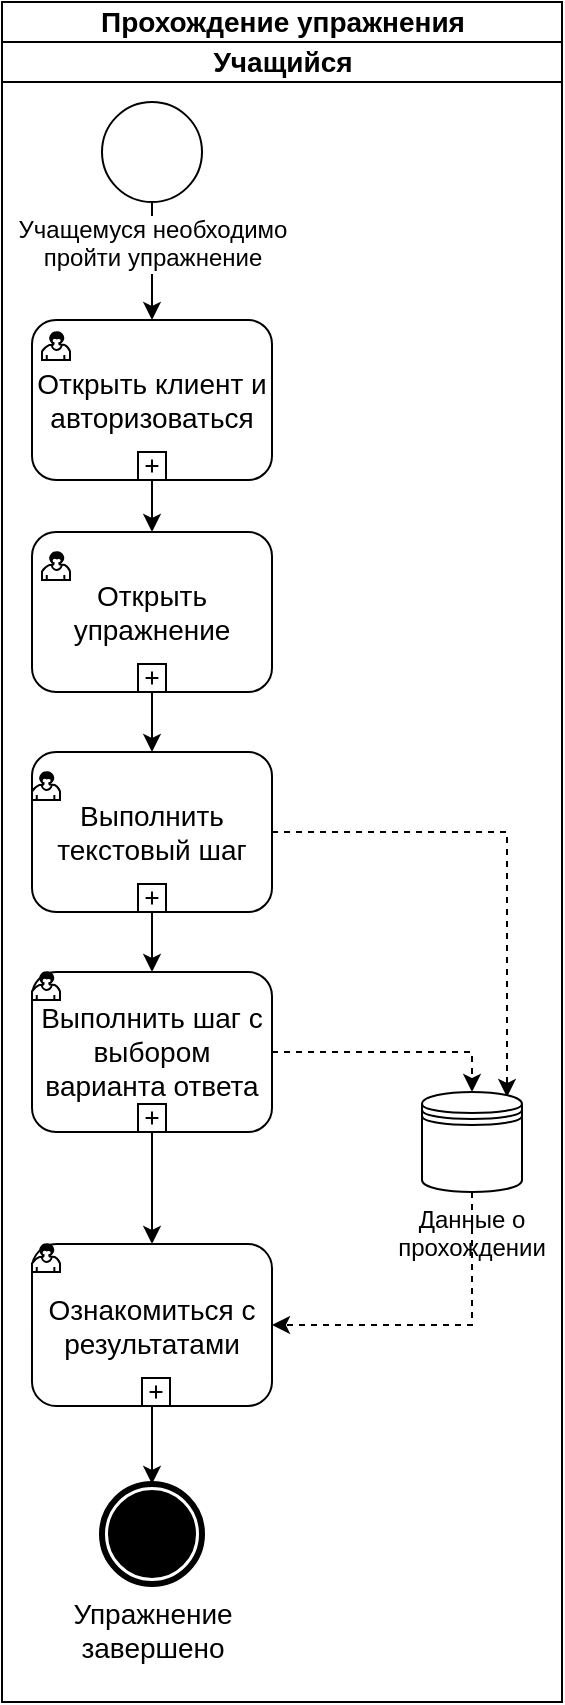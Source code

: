 <mxfile version="20.8.16" type="device" pages="2"><diagram id="_g3qmmm-SZjTBoa4FpKw" name="Страница 1"><mxGraphModel dx="2314" dy="1204" grid="1" gridSize="10" guides="1" tooltips="1" connect="1" arrows="1" fold="1" page="1" pageScale="1" pageWidth="1169" pageHeight="827" math="0" shadow="0"><root><mxCell id="0"/><mxCell id="1" parent="0"/><mxCell id="TVMNnkMQipMRoU5bJAGs-23" value="Прохождение упражнения" style="swimlane;html=1;childLayout=stackLayout;resizeParent=1;resizeParentMax=0;startSize=20;fontSize=14;" parent="1" vertex="1"><mxGeometry x="90" y="30" width="280" height="850" as="geometry"/></mxCell><mxCell id="TVMNnkMQipMRoU5bJAGs-24" value="Учащийся" style="swimlane;html=1;startSize=20;fontSize=14;" parent="TVMNnkMQipMRoU5bJAGs-23" vertex="1"><mxGeometry y="20" width="280" height="830" as="geometry"/></mxCell><mxCell id="TVMNnkMQipMRoU5bJAGs-6" value="Открыть клиент и авторизоваться" style="shape=ext;rounded=1;html=1;whiteSpace=wrap;fontSize=14;" parent="TVMNnkMQipMRoU5bJAGs-24" vertex="1"><mxGeometry x="15" y="139" width="120" height="80" as="geometry"/></mxCell><mxCell id="buVEQ2unxCLcgvNk33Gq-68" value="" style="html=1;shape=plus;outlineConnect=0;fontSize=14;" parent="TVMNnkMQipMRoU5bJAGs-24" vertex="1"><mxGeometry x="68" y="205" width="14" height="14" as="geometry"/></mxCell><mxCell id="TVMNnkMQipMRoU5bJAGs-8" value="Открыть упражнение" style="shape=ext;rounded=1;html=1;whiteSpace=wrap;fontSize=14;" parent="TVMNnkMQipMRoU5bJAGs-24" vertex="1"><mxGeometry x="15" y="245" width="120" height="80" as="geometry"/></mxCell><mxCell id="VrTLgIiLVujPWXTdWqBj-1" style="edgeStyle=orthogonalEdgeStyle;rounded=0;orthogonalLoop=1;jettySize=auto;html=1;exitX=1;exitY=0.5;exitDx=0;exitDy=0;entryX=0.85;entryY=0.05;entryDx=0;entryDy=0;entryPerimeter=0;dashed=1;" parent="TVMNnkMQipMRoU5bJAGs-24" source="TVMNnkMQipMRoU5bJAGs-14" target="vKLUiGGMKhG6Z8U83UUs-26" edge="1"><mxGeometry relative="1" as="geometry"/></mxCell><mxCell id="TVMNnkMQipMRoU5bJAGs-14" value="Выполнить текстовый шаг" style="shape=ext;rounded=1;html=1;whiteSpace=wrap;fontSize=14;" parent="TVMNnkMQipMRoU5bJAGs-24" vertex="1"><mxGeometry x="15" y="355" width="120" height="80" as="geometry"/></mxCell><mxCell id="vKLUiGGMKhG6Z8U83UUs-27" style="edgeStyle=orthogonalEdgeStyle;rounded=0;orthogonalLoop=1;jettySize=auto;html=1;exitX=1;exitY=0.5;exitDx=0;exitDy=0;entryX=0.5;entryY=0;entryDx=0;entryDy=0;dashed=1;" parent="TVMNnkMQipMRoU5bJAGs-24" source="TVMNnkMQipMRoU5bJAGs-16" target="vKLUiGGMKhG6Z8U83UUs-26" edge="1"><mxGeometry relative="1" as="geometry"/></mxCell><mxCell id="TVMNnkMQipMRoU5bJAGs-16" value="Выполнить шаг с выбором варианта ответа" style="shape=ext;rounded=1;html=1;whiteSpace=wrap;fontSize=14;" parent="TVMNnkMQipMRoU5bJAGs-24" vertex="1"><mxGeometry x="15" y="465" width="120" height="80" as="geometry"/></mxCell><mxCell id="buVEQ2unxCLcgvNk33Gq-62" value="" style="html=1;shape=plus;outlineConnect=0;fontSize=14;" parent="TVMNnkMQipMRoU5bJAGs-24" vertex="1"><mxGeometry x="68" y="531" width="14" height="14" as="geometry"/></mxCell><mxCell id="buVEQ2unxCLcgvNk33Gq-63" value="" style="html=1;shape=plus;outlineConnect=0;fontSize=14;" parent="TVMNnkMQipMRoU5bJAGs-24" vertex="1"><mxGeometry x="68" y="421" width="14" height="14" as="geometry"/></mxCell><mxCell id="buVEQ2unxCLcgvNk33Gq-12" value="" style="shape=mxgraph.bpmn.user_task;html=1;outlineConnect=0;fontSize=14;" parent="TVMNnkMQipMRoU5bJAGs-24" vertex="1"><mxGeometry x="15" y="465" width="14" height="14" as="geometry"/></mxCell><mxCell id="TVMNnkMQipMRoU5bJAGs-18" value="" style="shape=mxgraph.bpmn.user_task;html=1;outlineConnect=0;fontSize=14;" parent="TVMNnkMQipMRoU5bJAGs-24" vertex="1"><mxGeometry x="15" y="365" width="14" height="14" as="geometry"/></mxCell><mxCell id="TVMNnkMQipMRoU5bJAGs-44" style="edgeStyle=none;rounded=0;orthogonalLoop=1;jettySize=auto;html=1;exitX=0.5;exitY=1;exitDx=0;exitDy=0;entryX=0.5;entryY=0;entryDx=0;entryDy=0;fontSize=14;" parent="TVMNnkMQipMRoU5bJAGs-24" source="TVMNnkMQipMRoU5bJAGs-14" target="TVMNnkMQipMRoU5bJAGs-16" edge="1"><mxGeometry relative="1" as="geometry"/></mxCell><mxCell id="TVMNnkMQipMRoU5bJAGs-43" style="edgeStyle=none;rounded=0;orthogonalLoop=1;jettySize=auto;html=1;exitX=0.5;exitY=1;exitDx=0;exitDy=0;fontSize=14;" parent="TVMNnkMQipMRoU5bJAGs-24" source="TVMNnkMQipMRoU5bJAGs-8" target="TVMNnkMQipMRoU5bJAGs-14" edge="1"><mxGeometry relative="1" as="geometry"/></mxCell><mxCell id="TVMNnkMQipMRoU5bJAGs-9" value="" style="shape=mxgraph.bpmn.user_task;html=1;outlineConnect=0;fontSize=14;" parent="TVMNnkMQipMRoU5bJAGs-24" vertex="1"><mxGeometry x="20" y="255" width="14" height="14" as="geometry"/></mxCell><mxCell id="TVMNnkMQipMRoU5bJAGs-42" style="edgeStyle=none;rounded=0;orthogonalLoop=1;jettySize=auto;html=1;exitX=0.5;exitY=1;exitDx=0;exitDy=0;entryX=0.5;entryY=0;entryDx=0;entryDy=0;fontSize=14;" parent="TVMNnkMQipMRoU5bJAGs-24" source="TVMNnkMQipMRoU5bJAGs-6" target="TVMNnkMQipMRoU5bJAGs-8" edge="1"><mxGeometry relative="1" as="geometry"/></mxCell><mxCell id="TVMNnkMQipMRoU5bJAGs-7" value="" style="shape=mxgraph.bpmn.user_task;html=1;outlineConnect=0;fontSize=14;" parent="TVMNnkMQipMRoU5bJAGs-24" vertex="1"><mxGeometry x="20" y="145" width="14" height="14" as="geometry"/></mxCell><mxCell id="buVEQ2unxCLcgvNk33Gq-67" value="" style="html=1;shape=plus;outlineConnect=0;fontSize=14;" parent="TVMNnkMQipMRoU5bJAGs-24" vertex="1"><mxGeometry x="68" y="311" width="14" height="14" as="geometry"/></mxCell><mxCell id="vKLUiGGMKhG6Z8U83UUs-26" value="Данные о прохождении" style="shape=datastore;whiteSpace=wrap;html=1;labelPosition=center;verticalLabelPosition=bottom;align=center;verticalAlign=top;" parent="TVMNnkMQipMRoU5bJAGs-24" vertex="1"><mxGeometry x="210" y="525" width="50" height="50" as="geometry"/></mxCell><mxCell id="AYQg6O50h5mbAZ-UJvf4-2" style="edgeStyle=orthogonalEdgeStyle;rounded=0;orthogonalLoop=1;jettySize=auto;html=1;exitX=0.5;exitY=1;exitDx=0;exitDy=0;exitPerimeter=0;entryX=0.5;entryY=0;entryDx=0;entryDy=0;" edge="1" parent="TVMNnkMQipMRoU5bJAGs-24" source="AYQg6O50h5mbAZ-UJvf4-1" target="TVMNnkMQipMRoU5bJAGs-6"><mxGeometry relative="1" as="geometry"/></mxCell><mxCell id="AYQg6O50h5mbAZ-UJvf4-1" value="Учащемуся необходимо&lt;br&gt;пройти упражнение" style="points=[[0.145,0.145,0],[0.5,0,0],[0.855,0.145,0],[1,0.5,0],[0.855,0.855,0],[0.5,1,0],[0.145,0.855,0],[0,0.5,0]];shape=mxgraph.bpmn.event;html=1;verticalLabelPosition=bottom;labelBackgroundColor=#ffffff;verticalAlign=top;align=center;perimeter=ellipsePerimeter;outlineConnect=0;aspect=fixed;outline=standard;symbol=general;" vertex="1" parent="TVMNnkMQipMRoU5bJAGs-24"><mxGeometry x="50" y="30" width="50" height="50" as="geometry"/></mxCell><mxCell id="buVEQ2unxCLcgvNk33Gq-58" value="Ознакомиться с результатами" style="shape=ext;rounded=1;html=1;whiteSpace=wrap;fontSize=14;" parent="1" vertex="1"><mxGeometry x="105" y="651" width="120" height="81" as="geometry"/></mxCell><mxCell id="buVEQ2unxCLcgvNk33Gq-61" value="" style="shape=mxgraph.bpmn.user_task;html=1;outlineConnect=0;fontSize=14;" parent="1" vertex="1"><mxGeometry x="105" y="651" width="14" height="14" as="geometry"/></mxCell><mxCell id="TVMNnkMQipMRoU5bJAGs-61" value="Упражнение&lt;br&gt;завершено" style="shape=mxgraph.bpmn.shape;html=1;verticalLabelPosition=bottom;labelBackgroundColor=#ffffff;verticalAlign=top;align=center;perimeter=ellipsePerimeter;outlineConnect=0;outline=end;symbol=terminate;fontSize=14;" parent="1" vertex="1"><mxGeometry x="140" y="771" width="50" height="50" as="geometry"/></mxCell><mxCell id="buVEQ2unxCLcgvNk33Gq-59" style="edgeStyle=none;rounded=0;orthogonalLoop=1;jettySize=auto;html=1;exitX=0.5;exitY=1;exitDx=0;exitDy=0;entryX=0.5;entryY=0;entryDx=0;entryDy=0;fontSize=14;" parent="1" source="buVEQ2unxCLcgvNk33Gq-58" target="TVMNnkMQipMRoU5bJAGs-61" edge="1"><mxGeometry relative="1" as="geometry"><mxPoint x="496" y="661" as="sourcePoint"/><mxPoint x="230" y="711" as="targetPoint"/></mxGeometry></mxCell><mxCell id="buVEQ2unxCLcgvNk33Gq-65" value="" style="html=1;shape=plus;outlineConnect=0;fontSize=14;" parent="1" vertex="1"><mxGeometry x="160" y="718" width="14" height="14" as="geometry"/></mxCell><mxCell id="vKLUiGGMKhG6Z8U83UUs-28" style="edgeStyle=orthogonalEdgeStyle;rounded=0;orthogonalLoop=1;jettySize=auto;html=1;exitX=0.5;exitY=1;exitDx=0;exitDy=0;entryX=1;entryY=0.5;entryDx=0;entryDy=0;dashed=1;" parent="1" source="vKLUiGGMKhG6Z8U83UUs-26" target="buVEQ2unxCLcgvNk33Gq-58" edge="1"><mxGeometry relative="1" as="geometry"/></mxCell><mxCell id="vKLUiGGMKhG6Z8U83UUs-29" style="edgeStyle=orthogonalEdgeStyle;rounded=0;orthogonalLoop=1;jettySize=auto;html=1;exitX=0.5;exitY=1;exitDx=0;exitDy=0;entryX=0.5;entryY=0;entryDx=0;entryDy=0;" parent="1" source="TVMNnkMQipMRoU5bJAGs-16" target="buVEQ2unxCLcgvNk33Gq-58" edge="1"><mxGeometry relative="1" as="geometry"/></mxCell></root></mxGraphModel></diagram><diagram id="LqDdRL8LVFsTYrlg4c2N" name="Страница 2"><mxGraphModel dx="2314" dy="1204" grid="1" gridSize="10" guides="1" tooltips="1" connect="1" arrows="1" fold="1" page="1" pageScale="1" pageWidth="827" pageHeight="1169" math="0" shadow="0"><root><mxCell id="0"/><mxCell id="1" parent="0"/><mxCell id="4P0C_BxkNOnbKj-4teJM-1" value="Прохождение упражнения" style="swimlane;html=1;childLayout=stackLayout;resizeParent=1;resizeParentMax=0;startSize=20;fontSize=14;" parent="1" vertex="1"><mxGeometry x="450" y="20" width="420" height="960" as="geometry"/></mxCell><mxCell id="4P0C_BxkNOnbKj-4teJM-2" value="Учащийся" style="swimlane;html=1;startSize=20;fontSize=14;" parent="4P0C_BxkNOnbKj-4teJM-1" vertex="1"><mxGeometry y="20" width="260" height="940" as="geometry"/></mxCell><mxCell id="4P0C_BxkNOnbKj-4teJM-3" value="Ознакомиться с результатами" style="shape=ext;rounded=1;html=1;whiteSpace=wrap;fontSize=14;" parent="4P0C_BxkNOnbKj-4teJM-2" vertex="1"><mxGeometry x="20" y="723" width="120" height="81" as="geometry"/></mxCell><mxCell id="4P0C_BxkNOnbKj-4teJM-4" value="" style="shape=mxgraph.bpmn.user_task;html=1;outlineConnect=0;fontSize=14;" parent="4P0C_BxkNOnbKj-4teJM-2" vertex="1"><mxGeometry x="29" y="723" width="14" height="14" as="geometry"/></mxCell><mxCell id="4P0C_BxkNOnbKj-4teJM-5" style="edgeStyle=orthogonalEdgeStyle;rounded=0;orthogonalLoop=1;jettySize=auto;html=1;exitX=0.5;exitY=1;exitDx=0;exitDy=0;entryX=0.5;entryY=0;entryDx=0;entryDy=0;entryPerimeter=0;" parent="4P0C_BxkNOnbKj-4teJM-2" source="4P0C_BxkNOnbKj-4teJM-8" target="4P0C_BxkNOnbKj-4teJM-26" edge="1"><mxGeometry relative="1" as="geometry"/></mxCell><mxCell id="4P0C_BxkNOnbKj-4teJM-6" style="edgeStyle=orthogonalEdgeStyle;rounded=0;orthogonalLoop=1;jettySize=auto;html=1;exitX=1;exitY=0.5;exitDx=0;exitDy=0;entryX=0;entryY=0.5;entryDx=0;entryDy=0;dashed=1;" parent="4P0C_BxkNOnbKj-4teJM-2" source="4P0C_BxkNOnbKj-4teJM-8" target="4P0C_BxkNOnbKj-4teJM-24" edge="1"><mxGeometry relative="1" as="geometry"/></mxCell><mxCell id="4P0C_BxkNOnbKj-4teJM-7" style="edgeStyle=orthogonalEdgeStyle;rounded=0;orthogonalLoop=1;jettySize=auto;html=1;exitX=0.75;exitY=1;exitDx=0;exitDy=0;entryX=0.15;entryY=0.05;entryDx=0;entryDy=0;entryPerimeter=0;dashed=1;" parent="4P0C_BxkNOnbKj-4teJM-2" source="4P0C_BxkNOnbKj-4teJM-8" target="4P0C_BxkNOnbKj-4teJM-28" edge="1"><mxGeometry relative="1" as="geometry"/></mxCell><mxCell id="4P0C_BxkNOnbKj-4teJM-8" value="Выполнить шаг с произвольным ответом" style="shape=ext;rounded=1;html=1;whiteSpace=wrap;fontSize=14;" parent="4P0C_BxkNOnbKj-4teJM-2" vertex="1"><mxGeometry x="15" y="376" width="120" height="80" as="geometry"/></mxCell><mxCell id="4P0C_BxkNOnbKj-4teJM-9" value="" style="shape=mxgraph.bpmn.user_task;html=1;outlineConnect=0;fontSize=14;" parent="4P0C_BxkNOnbKj-4teJM-2" vertex="1"><mxGeometry x="15" y="376" width="14" height="14" as="geometry"/></mxCell><mxCell id="4P0C_BxkNOnbKj-4teJM-10" value="Открыть клиент и авторизоваться" style="shape=ext;rounded=1;html=1;whiteSpace=wrap;fontSize=14;" parent="4P0C_BxkNOnbKj-4teJM-2" vertex="1"><mxGeometry x="15" y="140" width="120" height="80" as="geometry"/></mxCell><mxCell id="4P0C_BxkNOnbKj-4teJM-11" value="" style="html=1;shape=plus;outlineConnect=0;fontSize=14;" parent="4P0C_BxkNOnbKj-4teJM-2" vertex="1"><mxGeometry x="68" y="206" width="14" height="14" as="geometry"/></mxCell><mxCell id="4P0C_BxkNOnbKj-4teJM-12" value="Открыть упражнение" style="shape=ext;rounded=1;html=1;whiteSpace=wrap;fontSize=14;" parent="4P0C_BxkNOnbKj-4teJM-2" vertex="1"><mxGeometry x="15" y="246" width="120" height="80" as="geometry"/></mxCell><mxCell id="4P0C_BxkNOnbKj-4teJM-13" value="" style="html=1;shape=plus;outlineConnect=0;fontSize=14;" parent="4P0C_BxkNOnbKj-4teJM-2" vertex="1"><mxGeometry x="68" y="442" width="14" height="14" as="geometry"/></mxCell><mxCell id="4P0C_BxkNOnbKj-4teJM-14" style="edgeStyle=none;rounded=0;orthogonalLoop=1;jettySize=auto;html=1;exitX=0.5;exitY=1;exitDx=0;exitDy=0;entryX=0.5;entryY=0;entryDx=0;entryDy=0;fontSize=14;" parent="4P0C_BxkNOnbKj-4teJM-2" source="4P0C_BxkNOnbKj-4teJM-12" target="4P0C_BxkNOnbKj-4teJM-8" edge="1"><mxGeometry relative="1" as="geometry"><mxPoint x="75.0" y="356" as="targetPoint"/></mxGeometry></mxCell><mxCell id="4P0C_BxkNOnbKj-4teJM-15" value="" style="shape=mxgraph.bpmn.user_task;html=1;outlineConnect=0;fontSize=14;" parent="4P0C_BxkNOnbKj-4teJM-2" vertex="1"><mxGeometry x="20" y="256" width="14" height="14" as="geometry"/></mxCell><mxCell id="4P0C_BxkNOnbKj-4teJM-16" style="edgeStyle=none;rounded=0;orthogonalLoop=1;jettySize=auto;html=1;exitX=0.5;exitY=1;exitDx=0;exitDy=0;entryX=0.5;entryY=0;entryDx=0;entryDy=0;fontSize=14;" parent="4P0C_BxkNOnbKj-4teJM-2" source="4P0C_BxkNOnbKj-4teJM-10" target="4P0C_BxkNOnbKj-4teJM-12" edge="1"><mxGeometry relative="1" as="geometry"/></mxCell><mxCell id="4P0C_BxkNOnbKj-4teJM-17" value="" style="shape=mxgraph.bpmn.user_task;html=1;outlineConnect=0;fontSize=14;" parent="4P0C_BxkNOnbKj-4teJM-2" vertex="1"><mxGeometry x="20" y="146" width="14" height="14" as="geometry"/></mxCell><mxCell id="4P0C_BxkNOnbKj-4teJM-18" style="edgeStyle=none;rounded=0;orthogonalLoop=1;jettySize=auto;html=1;exitX=0.5;exitY=1;exitDx=0;exitDy=0;entryX=0.5;entryY=0;entryDx=0;entryDy=0;fontSize=14;" parent="4P0C_BxkNOnbKj-4teJM-2" source="4P0C_BxkNOnbKj-4teJM-3" target="4P0C_BxkNOnbKj-4teJM-21" edge="1"><mxGeometry relative="1" as="geometry"><mxPoint x="406" y="656" as="sourcePoint"/><mxPoint x="140" y="706" as="targetPoint"/></mxGeometry></mxCell><mxCell id="4P0C_BxkNOnbKj-4teJM-19" value="" style="html=1;shape=plus;outlineConnect=0;fontSize=14;" parent="4P0C_BxkNOnbKj-4teJM-2" vertex="1"><mxGeometry x="73" y="789" width="14" height="14" as="geometry"/></mxCell><mxCell id="4P0C_BxkNOnbKj-4teJM-20" value="" style="html=1;shape=plus;outlineConnect=0;fontSize=14;" parent="4P0C_BxkNOnbKj-4teJM-2" vertex="1"><mxGeometry x="68" y="312" width="14" height="14" as="geometry"/></mxCell><mxCell id="4P0C_BxkNOnbKj-4teJM-21" value="Упражнение&lt;br&gt;завершено" style="shape=mxgraph.bpmn.shape;html=1;verticalLabelPosition=bottom;labelBackgroundColor=#ffffff;verticalAlign=top;align=center;perimeter=ellipsePerimeter;outlineConnect=0;outline=end;symbol=terminate;fontSize=14;" parent="4P0C_BxkNOnbKj-4teJM-2" vertex="1"><mxGeometry x="55" y="826" width="50" height="50" as="geometry"/></mxCell><mxCell id="4P0C_BxkNOnbKj-4teJM-22" style="edgeStyle=orthogonalEdgeStyle;rounded=0;orthogonalLoop=1;jettySize=auto;html=1;exitX=0.5;exitY=1;exitDx=0;exitDy=0;exitPerimeter=0;entryX=0.5;entryY=0;entryDx=0;entryDy=0;entryPerimeter=0;" parent="4P0C_BxkNOnbKj-4teJM-2" source="4P0C_BxkNOnbKj-4teJM-23" target="4P0C_BxkNOnbKj-4teJM-30" edge="1"><mxGeometry relative="1" as="geometry"/></mxCell><mxCell id="4P0C_BxkNOnbKj-4teJM-23" value="Ожидание проверки" style="points=[[0.145,0.145,0],[0.5,0,0],[0.855,0.145,0],[1,0.5,0],[0.855,0.855,0],[0.5,1,0],[0.145,0.855,0],[0,0.5,0]];shape=mxgraph.bpmn.event;html=1;verticalLabelPosition=bottom;labelBackgroundColor=#ffffff;verticalAlign=top;align=center;perimeter=ellipsePerimeter;outlineConnect=0;aspect=fixed;outline=boundInt;symbol=timer;" parent="4P0C_BxkNOnbKj-4teJM-2" vertex="1"><mxGeometry x="50" y="566" width="50" height="50" as="geometry"/></mxCell><mxCell id="4P0C_BxkNOnbKj-4teJM-24" value="Непроверенные задания" style="shape=datastore;whiteSpace=wrap;html=1;labelPosition=center;verticalLabelPosition=bottom;align=center;verticalAlign=top;" parent="4P0C_BxkNOnbKj-4teJM-2" vertex="1"><mxGeometry x="179" y="392" width="50" height="50" as="geometry"/></mxCell><mxCell id="4P0C_BxkNOnbKj-4teJM-25" style="edgeStyle=orthogonalEdgeStyle;rounded=0;orthogonalLoop=1;jettySize=auto;html=1;exitX=0.5;exitY=1;exitDx=0;exitDy=0;exitPerimeter=0;entryX=0.5;entryY=0;entryDx=0;entryDy=0;entryPerimeter=0;" parent="4P0C_BxkNOnbKj-4teJM-2" source="4P0C_BxkNOnbKj-4teJM-26" target="4P0C_BxkNOnbKj-4teJM-23" edge="1"><mxGeometry relative="1" as="geometry"/></mxCell><mxCell id="4P0C_BxkNOnbKj-4teJM-26" value="" style="points=[[0.25,0.25,0],[0.5,0,0],[0.75,0.25,0],[1,0.5,0],[0.75,0.75,0],[0.5,1,0],[0.25,0.75,0],[0,0.5,0]];shape=mxgraph.bpmn.gateway2;html=1;verticalLabelPosition=bottom;labelBackgroundColor=#ffffff;verticalAlign=top;align=center;perimeter=rhombusPerimeter;outlineConnect=0;outline=none;symbol=none;gwType=parallel;" parent="4P0C_BxkNOnbKj-4teJM-2" vertex="1"><mxGeometry x="51" y="478" width="50" height="50" as="geometry"/></mxCell><mxCell id="4P0C_BxkNOnbKj-4teJM-27" style="edgeStyle=orthogonalEdgeStyle;rounded=0;orthogonalLoop=1;jettySize=auto;html=1;exitX=0.15;exitY=0.95;exitDx=0;exitDy=0;exitPerimeter=0;entryX=1;entryY=0.5;entryDx=0;entryDy=0;dashed=1;" parent="4P0C_BxkNOnbKj-4teJM-2" source="4P0C_BxkNOnbKj-4teJM-28" target="4P0C_BxkNOnbKj-4teJM-3" edge="1"><mxGeometry relative="1" as="geometry"/></mxCell><mxCell id="4P0C_BxkNOnbKj-4teJM-28" value="Данные о прохождении" style="shape=datastore;whiteSpace=wrap;html=1;labelPosition=center;verticalLabelPosition=bottom;align=center;verticalAlign=top;" parent="4P0C_BxkNOnbKj-4teJM-2" vertex="1"><mxGeometry x="179" y="576" width="50" height="50" as="geometry"/></mxCell><mxCell id="4P0C_BxkNOnbKj-4teJM-29" style="edgeStyle=orthogonalEdgeStyle;rounded=0;orthogonalLoop=1;jettySize=auto;html=1;exitX=0.5;exitY=1;exitDx=0;exitDy=0;exitPerimeter=0;entryX=0.452;entryY=0.004;entryDx=0;entryDy=0;entryPerimeter=0;" parent="4P0C_BxkNOnbKj-4teJM-2" source="4P0C_BxkNOnbKj-4teJM-30" target="4P0C_BxkNOnbKj-4teJM-3" edge="1"><mxGeometry relative="1" as="geometry"/></mxCell><mxCell id="4P0C_BxkNOnbKj-4teJM-30" value="" style="points=[[0.25,0.25,0],[0.5,0,0],[0.75,0.25,0],[1,0.5,0],[0.75,0.75,0],[0.5,1,0],[0.25,0.75,0],[0,0.5,0]];shape=mxgraph.bpmn.gateway2;html=1;verticalLabelPosition=bottom;labelBackgroundColor=#ffffff;verticalAlign=top;align=center;perimeter=rhombusPerimeter;outlineConnect=0;outline=none;symbol=none;gwType=parallel;" parent="4P0C_BxkNOnbKj-4teJM-2" vertex="1"><mxGeometry x="50" y="653" width="50" height="50" as="geometry"/></mxCell><mxCell id="C6jyYXVnh9ECPwg-HwVp-3" style="edgeStyle=orthogonalEdgeStyle;rounded=0;orthogonalLoop=1;jettySize=auto;html=1;exitX=0.5;exitY=1;exitDx=0;exitDy=0;exitPerimeter=0;entryX=0.5;entryY=0;entryDx=0;entryDy=0;" edge="1" parent="4P0C_BxkNOnbKj-4teJM-2" source="C6jyYXVnh9ECPwg-HwVp-1" target="4P0C_BxkNOnbKj-4teJM-10"><mxGeometry relative="1" as="geometry"/></mxCell><mxCell id="C6jyYXVnh9ECPwg-HwVp-1" value="Учащемуся необходимо&lt;br&gt;пройти упражнение" style="points=[[0.145,0.145,0],[0.5,0,0],[0.855,0.145,0],[1,0.5,0],[0.855,0.855,0],[0.5,1,0],[0.145,0.855,0],[0,0.5,0]];shape=mxgraph.bpmn.event;html=1;verticalLabelPosition=bottom;labelBackgroundColor=#ffffff;verticalAlign=top;align=center;perimeter=ellipsePerimeter;outlineConnect=0;aspect=fixed;outline=standard;symbol=general;" vertex="1" parent="4P0C_BxkNOnbKj-4teJM-2"><mxGeometry x="51" y="30" width="50" height="50" as="geometry"/></mxCell><mxCell id="4P0C_BxkNOnbKj-4teJM-31" value="Тренер" style="swimlane;html=1;startSize=20;fontSize=14;" parent="4P0C_BxkNOnbKj-4teJM-1" vertex="1"><mxGeometry x="260" y="20" width="160" height="940" as="geometry"/></mxCell><mxCell id="4P0C_BxkNOnbKj-4teJM-32" value="Проверить ответ" style="html=1;whiteSpace=wrap;rounded=1;dropTarget=0;fontSize=14;" parent="4P0C_BxkNOnbKj-4teJM-31" vertex="1"><mxGeometry x="23" y="536" width="120" height="80" as="geometry"/></mxCell><mxCell id="4P0C_BxkNOnbKj-4teJM-33" value="" style="html=1;shape=mxgraph.bpmn.user_task;outlineConnect=0;fontSize=14;" parent="4P0C_BxkNOnbKj-4teJM-32" vertex="1"><mxGeometry width="14" height="14" relative="1" as="geometry"><mxPoint x="7" y="7" as="offset"/></mxGeometry></mxCell><mxCell id="4P0C_BxkNOnbKj-4teJM-34" value="" style="html=1;shape=plus;outlineConnect=0;fontSize=14;" parent="4P0C_BxkNOnbKj-4teJM-31" vertex="1"><mxGeometry x="76" y="602" width="14" height="14" as="geometry"/></mxCell><mxCell id="4P0C_BxkNOnbKj-4teJM-35" style="edgeStyle=orthogonalEdgeStyle;rounded=0;orthogonalLoop=1;jettySize=auto;html=1;exitX=1;exitY=0.5;exitDx=0;exitDy=0;entryX=0.5;entryY=0;entryDx=0;entryDy=0;fontSize=14;exitPerimeter=0;" parent="4P0C_BxkNOnbKj-4teJM-1" source="4P0C_BxkNOnbKj-4teJM-26" target="4P0C_BxkNOnbKj-4teJM-32" edge="1"><mxGeometry relative="1" as="geometry"><mxPoint x="323" y="616" as="targetPoint"/><mxPoint x="313" y="516" as="sourcePoint"/></mxGeometry></mxCell><mxCell id="4P0C_BxkNOnbKj-4teJM-36" style="edgeStyle=orthogonalEdgeStyle;rounded=0;orthogonalLoop=1;jettySize=auto;html=1;exitX=1;exitY=0.5;exitDx=0;exitDy=0;entryX=0.75;entryY=0;entryDx=0;entryDy=0;dashed=1;" parent="4P0C_BxkNOnbKj-4teJM-1" source="4P0C_BxkNOnbKj-4teJM-24" target="4P0C_BxkNOnbKj-4teJM-32" edge="1"><mxGeometry relative="1" as="geometry"/></mxCell><mxCell id="4P0C_BxkNOnbKj-4teJM-37" style="edgeStyle=orthogonalEdgeStyle;rounded=0;orthogonalLoop=1;jettySize=auto;html=1;exitX=0.5;exitY=1;exitDx=0;exitDy=0;entryX=1;entryY=0.5;entryDx=0;entryDy=0;entryPerimeter=0;" parent="4P0C_BxkNOnbKj-4teJM-1" source="4P0C_BxkNOnbKj-4teJM-32" target="4P0C_BxkNOnbKj-4teJM-30" edge="1"><mxGeometry relative="1" as="geometry"/></mxCell><mxCell id="4P0C_BxkNOnbKj-4teJM-38" style="edgeStyle=orthogonalEdgeStyle;rounded=0;orthogonalLoop=1;jettySize=auto;html=1;exitX=0;exitY=0.75;exitDx=0;exitDy=0;entryX=1.017;entryY=0.397;entryDx=0;entryDy=0;entryPerimeter=0;dashed=1;" parent="4P0C_BxkNOnbKj-4teJM-1" source="4P0C_BxkNOnbKj-4teJM-32" target="4P0C_BxkNOnbKj-4teJM-28" edge="1"><mxGeometry relative="1" as="geometry"/></mxCell></root></mxGraphModel></diagram></mxfile>